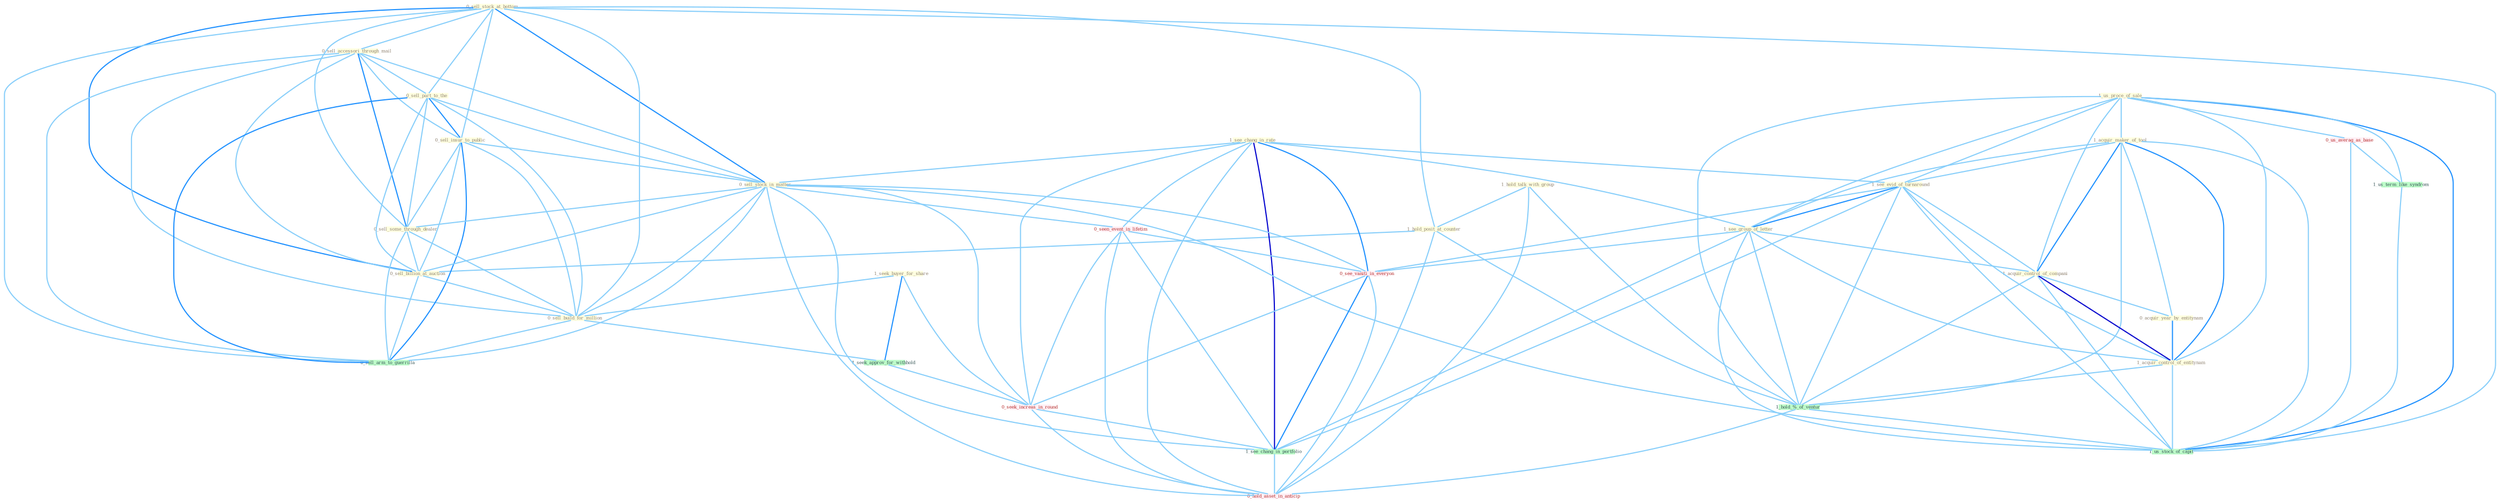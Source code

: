 Graph G{ 
    node
    [shape=polygon,style=filled,width=.5,height=.06,color="#BDFCC9",fixedsize=true,fontsize=4,
    fontcolor="#2f4f4f"];
    {node
    [color="#ffffe0", fontcolor="#8b7d6b"] "0_sell_stock_at_bottom " "1_hold_talk_with_group " "1_hold_posit_at_counter " "0_sell_accessori_through_mail " "1_see_chang_in_rate " "0_sell_part_to_the " "1_seek_buyer_for_share " "0_sell_insur_to_public " "1_us_proce_of_sale " "1_acquir_maker_of_tool " "1_see_evid_of_turnaround " "0_sell_stock_in_matter " "0_sell_some_through_dealer " "0_sell_billion_at_auction " "0_sell_build_for_million " "1_see_group_of_letter " "1_acquir_control_of_compani " "0_acquir_year_by_entitynam " "1_acquir_control_of_entitynam "}
{node [color="#fff0f5", fontcolor="#b22222"] "0_seen_event_in_lifetim " "0_us_averag_as_base " "0_see_vaniti_in_everyon " "0_seek_increas_in_round " "0_hold_asset_in_anticip "}
edge [color="#B0E2FF"];

	"0_sell_stock_at_bottom " -- "1_hold_posit_at_counter " [w="1", color="#87cefa" ];
	"0_sell_stock_at_bottom " -- "0_sell_accessori_through_mail " [w="1", color="#87cefa" ];
	"0_sell_stock_at_bottom " -- "0_sell_part_to_the " [w="1", color="#87cefa" ];
	"0_sell_stock_at_bottom " -- "0_sell_insur_to_public " [w="1", color="#87cefa" ];
	"0_sell_stock_at_bottom " -- "0_sell_stock_in_matter " [w="2", color="#1e90ff" , len=0.8];
	"0_sell_stock_at_bottom " -- "0_sell_some_through_dealer " [w="1", color="#87cefa" ];
	"0_sell_stock_at_bottom " -- "0_sell_billion_at_auction " [w="2", color="#1e90ff" , len=0.8];
	"0_sell_stock_at_bottom " -- "0_sell_build_for_million " [w="1", color="#87cefa" ];
	"0_sell_stock_at_bottom " -- "0_sell_arm_to_guerrilla " [w="1", color="#87cefa" ];
	"0_sell_stock_at_bottom " -- "1_us_stock_of_capit " [w="1", color="#87cefa" ];
	"1_hold_talk_with_group " -- "1_hold_posit_at_counter " [w="1", color="#87cefa" ];
	"1_hold_talk_with_group " -- "1_hold_%_of_ventur " [w="1", color="#87cefa" ];
	"1_hold_talk_with_group " -- "0_hold_asset_in_anticip " [w="1", color="#87cefa" ];
	"1_hold_posit_at_counter " -- "0_sell_billion_at_auction " [w="1", color="#87cefa" ];
	"1_hold_posit_at_counter " -- "1_hold_%_of_ventur " [w="1", color="#87cefa" ];
	"1_hold_posit_at_counter " -- "0_hold_asset_in_anticip " [w="1", color="#87cefa" ];
	"0_sell_accessori_through_mail " -- "0_sell_part_to_the " [w="1", color="#87cefa" ];
	"0_sell_accessori_through_mail " -- "0_sell_insur_to_public " [w="1", color="#87cefa" ];
	"0_sell_accessori_through_mail " -- "0_sell_stock_in_matter " [w="1", color="#87cefa" ];
	"0_sell_accessori_through_mail " -- "0_sell_some_through_dealer " [w="2", color="#1e90ff" , len=0.8];
	"0_sell_accessori_through_mail " -- "0_sell_billion_at_auction " [w="1", color="#87cefa" ];
	"0_sell_accessori_through_mail " -- "0_sell_build_for_million " [w="1", color="#87cefa" ];
	"0_sell_accessori_through_mail " -- "0_sell_arm_to_guerrilla " [w="1", color="#87cefa" ];
	"1_see_chang_in_rate " -- "1_see_evid_of_turnaround " [w="1", color="#87cefa" ];
	"1_see_chang_in_rate " -- "0_sell_stock_in_matter " [w="1", color="#87cefa" ];
	"1_see_chang_in_rate " -- "1_see_group_of_letter " [w="1", color="#87cefa" ];
	"1_see_chang_in_rate " -- "0_seen_event_in_lifetim " [w="1", color="#87cefa" ];
	"1_see_chang_in_rate " -- "0_see_vaniti_in_everyon " [w="2", color="#1e90ff" , len=0.8];
	"1_see_chang_in_rate " -- "0_seek_increas_in_round " [w="1", color="#87cefa" ];
	"1_see_chang_in_rate " -- "1_see_chang_in_portfolio " [w="3", color="#0000cd" , len=0.6];
	"1_see_chang_in_rate " -- "0_hold_asset_in_anticip " [w="1", color="#87cefa" ];
	"0_sell_part_to_the " -- "0_sell_insur_to_public " [w="2", color="#1e90ff" , len=0.8];
	"0_sell_part_to_the " -- "0_sell_stock_in_matter " [w="1", color="#87cefa" ];
	"0_sell_part_to_the " -- "0_sell_some_through_dealer " [w="1", color="#87cefa" ];
	"0_sell_part_to_the " -- "0_sell_billion_at_auction " [w="1", color="#87cefa" ];
	"0_sell_part_to_the " -- "0_sell_build_for_million " [w="1", color="#87cefa" ];
	"0_sell_part_to_the " -- "0_sell_arm_to_guerrilla " [w="2", color="#1e90ff" , len=0.8];
	"1_seek_buyer_for_share " -- "0_sell_build_for_million " [w="1", color="#87cefa" ];
	"1_seek_buyer_for_share " -- "1_seek_approv_for_withhold " [w="2", color="#1e90ff" , len=0.8];
	"1_seek_buyer_for_share " -- "0_seek_increas_in_round " [w="1", color="#87cefa" ];
	"0_sell_insur_to_public " -- "0_sell_stock_in_matter " [w="1", color="#87cefa" ];
	"0_sell_insur_to_public " -- "0_sell_some_through_dealer " [w="1", color="#87cefa" ];
	"0_sell_insur_to_public " -- "0_sell_billion_at_auction " [w="1", color="#87cefa" ];
	"0_sell_insur_to_public " -- "0_sell_build_for_million " [w="1", color="#87cefa" ];
	"0_sell_insur_to_public " -- "0_sell_arm_to_guerrilla " [w="2", color="#1e90ff" , len=0.8];
	"1_us_proce_of_sale " -- "1_acquir_maker_of_tool " [w="1", color="#87cefa" ];
	"1_us_proce_of_sale " -- "1_see_evid_of_turnaround " [w="1", color="#87cefa" ];
	"1_us_proce_of_sale " -- "1_see_group_of_letter " [w="1", color="#87cefa" ];
	"1_us_proce_of_sale " -- "1_acquir_control_of_compani " [w="1", color="#87cefa" ];
	"1_us_proce_of_sale " -- "1_acquir_control_of_entitynam " [w="1", color="#87cefa" ];
	"1_us_proce_of_sale " -- "0_us_averag_as_base " [w="1", color="#87cefa" ];
	"1_us_proce_of_sale " -- "1_us_term_like_syndrom " [w="1", color="#87cefa" ];
	"1_us_proce_of_sale " -- "1_hold_%_of_ventur " [w="1", color="#87cefa" ];
	"1_us_proce_of_sale " -- "1_us_stock_of_capit " [w="2", color="#1e90ff" , len=0.8];
	"1_acquir_maker_of_tool " -- "1_see_evid_of_turnaround " [w="1", color="#87cefa" ];
	"1_acquir_maker_of_tool " -- "1_see_group_of_letter " [w="1", color="#87cefa" ];
	"1_acquir_maker_of_tool " -- "1_acquir_control_of_compani " [w="2", color="#1e90ff" , len=0.8];
	"1_acquir_maker_of_tool " -- "0_acquir_year_by_entitynam " [w="1", color="#87cefa" ];
	"1_acquir_maker_of_tool " -- "1_acquir_control_of_entitynam " [w="2", color="#1e90ff" , len=0.8];
	"1_acquir_maker_of_tool " -- "1_hold_%_of_ventur " [w="1", color="#87cefa" ];
	"1_acquir_maker_of_tool " -- "1_us_stock_of_capit " [w="1", color="#87cefa" ];
	"1_see_evid_of_turnaround " -- "1_see_group_of_letter " [w="2", color="#1e90ff" , len=0.8];
	"1_see_evid_of_turnaround " -- "1_acquir_control_of_compani " [w="1", color="#87cefa" ];
	"1_see_evid_of_turnaround " -- "1_acquir_control_of_entitynam " [w="1", color="#87cefa" ];
	"1_see_evid_of_turnaround " -- "1_hold_%_of_ventur " [w="1", color="#87cefa" ];
	"1_see_evid_of_turnaround " -- "0_see_vaniti_in_everyon " [w="1", color="#87cefa" ];
	"1_see_evid_of_turnaround " -- "1_us_stock_of_capit " [w="1", color="#87cefa" ];
	"1_see_evid_of_turnaround " -- "1_see_chang_in_portfolio " [w="1", color="#87cefa" ];
	"0_sell_stock_in_matter " -- "0_sell_some_through_dealer " [w="1", color="#87cefa" ];
	"0_sell_stock_in_matter " -- "0_sell_billion_at_auction " [w="1", color="#87cefa" ];
	"0_sell_stock_in_matter " -- "0_sell_build_for_million " [w="1", color="#87cefa" ];
	"0_sell_stock_in_matter " -- "0_seen_event_in_lifetim " [w="1", color="#87cefa" ];
	"0_sell_stock_in_matter " -- "0_see_vaniti_in_everyon " [w="1", color="#87cefa" ];
	"0_sell_stock_in_matter " -- "0_sell_arm_to_guerrilla " [w="1", color="#87cefa" ];
	"0_sell_stock_in_matter " -- "0_seek_increas_in_round " [w="1", color="#87cefa" ];
	"0_sell_stock_in_matter " -- "1_us_stock_of_capit " [w="1", color="#87cefa" ];
	"0_sell_stock_in_matter " -- "1_see_chang_in_portfolio " [w="1", color="#87cefa" ];
	"0_sell_stock_in_matter " -- "0_hold_asset_in_anticip " [w="1", color="#87cefa" ];
	"0_sell_some_through_dealer " -- "0_sell_billion_at_auction " [w="1", color="#87cefa" ];
	"0_sell_some_through_dealer " -- "0_sell_build_for_million " [w="1", color="#87cefa" ];
	"0_sell_some_through_dealer " -- "0_sell_arm_to_guerrilla " [w="1", color="#87cefa" ];
	"0_sell_billion_at_auction " -- "0_sell_build_for_million " [w="1", color="#87cefa" ];
	"0_sell_billion_at_auction " -- "0_sell_arm_to_guerrilla " [w="1", color="#87cefa" ];
	"0_sell_build_for_million " -- "1_seek_approv_for_withhold " [w="1", color="#87cefa" ];
	"0_sell_build_for_million " -- "0_sell_arm_to_guerrilla " [w="1", color="#87cefa" ];
	"1_see_group_of_letter " -- "1_acquir_control_of_compani " [w="1", color="#87cefa" ];
	"1_see_group_of_letter " -- "1_acquir_control_of_entitynam " [w="1", color="#87cefa" ];
	"1_see_group_of_letter " -- "1_hold_%_of_ventur " [w="1", color="#87cefa" ];
	"1_see_group_of_letter " -- "0_see_vaniti_in_everyon " [w="1", color="#87cefa" ];
	"1_see_group_of_letter " -- "1_us_stock_of_capit " [w="1", color="#87cefa" ];
	"1_see_group_of_letter " -- "1_see_chang_in_portfolio " [w="1", color="#87cefa" ];
	"1_acquir_control_of_compani " -- "0_acquir_year_by_entitynam " [w="1", color="#87cefa" ];
	"1_acquir_control_of_compani " -- "1_acquir_control_of_entitynam " [w="3", color="#0000cd" , len=0.6];
	"1_acquir_control_of_compani " -- "1_hold_%_of_ventur " [w="1", color="#87cefa" ];
	"1_acquir_control_of_compani " -- "1_us_stock_of_capit " [w="1", color="#87cefa" ];
	"0_acquir_year_by_entitynam " -- "1_acquir_control_of_entitynam " [w="2", color="#1e90ff" , len=0.8];
	"1_acquir_control_of_entitynam " -- "1_hold_%_of_ventur " [w="1", color="#87cefa" ];
	"1_acquir_control_of_entitynam " -- "1_us_stock_of_capit " [w="1", color="#87cefa" ];
	"0_seen_event_in_lifetim " -- "0_see_vaniti_in_everyon " [w="1", color="#87cefa" ];
	"0_seen_event_in_lifetim " -- "0_seek_increas_in_round " [w="1", color="#87cefa" ];
	"0_seen_event_in_lifetim " -- "1_see_chang_in_portfolio " [w="1", color="#87cefa" ];
	"0_seen_event_in_lifetim " -- "0_hold_asset_in_anticip " [w="1", color="#87cefa" ];
	"0_us_averag_as_base " -- "1_us_term_like_syndrom " [w="1", color="#87cefa" ];
	"0_us_averag_as_base " -- "1_us_stock_of_capit " [w="1", color="#87cefa" ];
	"1_us_term_like_syndrom " -- "1_us_stock_of_capit " [w="1", color="#87cefa" ];
	"1_seek_approv_for_withhold " -- "0_seek_increas_in_round " [w="1", color="#87cefa" ];
	"1_hold_%_of_ventur " -- "1_us_stock_of_capit " [w="1", color="#87cefa" ];
	"1_hold_%_of_ventur " -- "0_hold_asset_in_anticip " [w="1", color="#87cefa" ];
	"0_see_vaniti_in_everyon " -- "0_seek_increas_in_round " [w="1", color="#87cefa" ];
	"0_see_vaniti_in_everyon " -- "1_see_chang_in_portfolio " [w="2", color="#1e90ff" , len=0.8];
	"0_see_vaniti_in_everyon " -- "0_hold_asset_in_anticip " [w="1", color="#87cefa" ];
	"0_seek_increas_in_round " -- "1_see_chang_in_portfolio " [w="1", color="#87cefa" ];
	"0_seek_increas_in_round " -- "0_hold_asset_in_anticip " [w="1", color="#87cefa" ];
	"1_see_chang_in_portfolio " -- "0_hold_asset_in_anticip " [w="1", color="#87cefa" ];
}